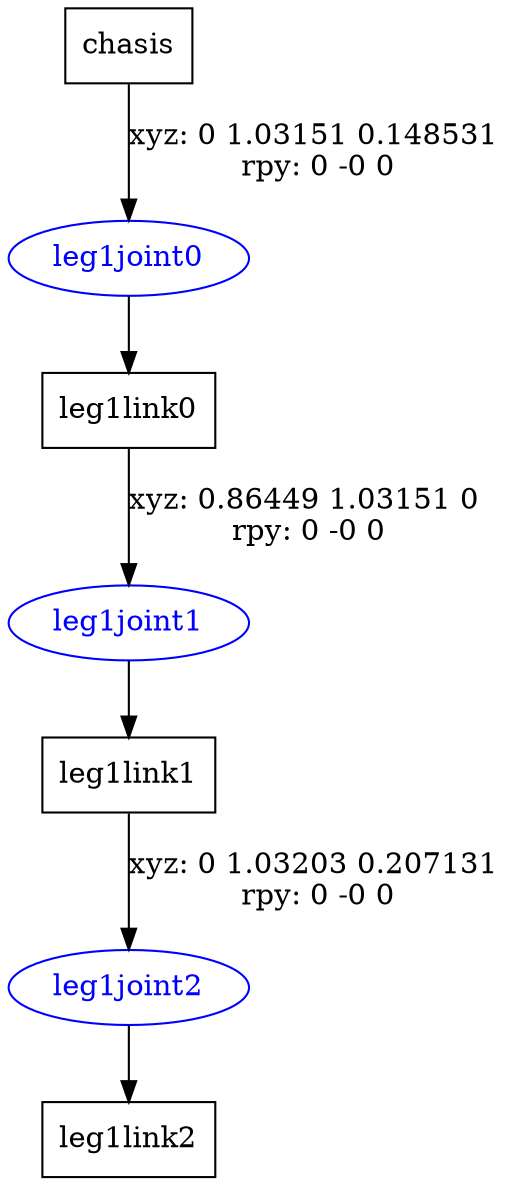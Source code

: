digraph G {
node [shape=box];
"chasis" [label="chasis"];
"leg1link0" [label="leg1link0"];
"leg1link1" [label="leg1link1"];
"leg1link2" [label="leg1link2"];
node [shape=ellipse, color=blue, fontcolor=blue];
"chasis" -> "leg1joint0" [label="xyz: 0 1.03151 0.148531 \nrpy: 0 -0 0"]
"leg1joint0" -> "leg1link0"
"leg1link0" -> "leg1joint1" [label="xyz: 0.86449 1.03151 0 \nrpy: 0 -0 0"]
"leg1joint1" -> "leg1link1"
"leg1link1" -> "leg1joint2" [label="xyz: 0 1.03203 0.207131 \nrpy: 0 -0 0"]
"leg1joint2" -> "leg1link2"
}
